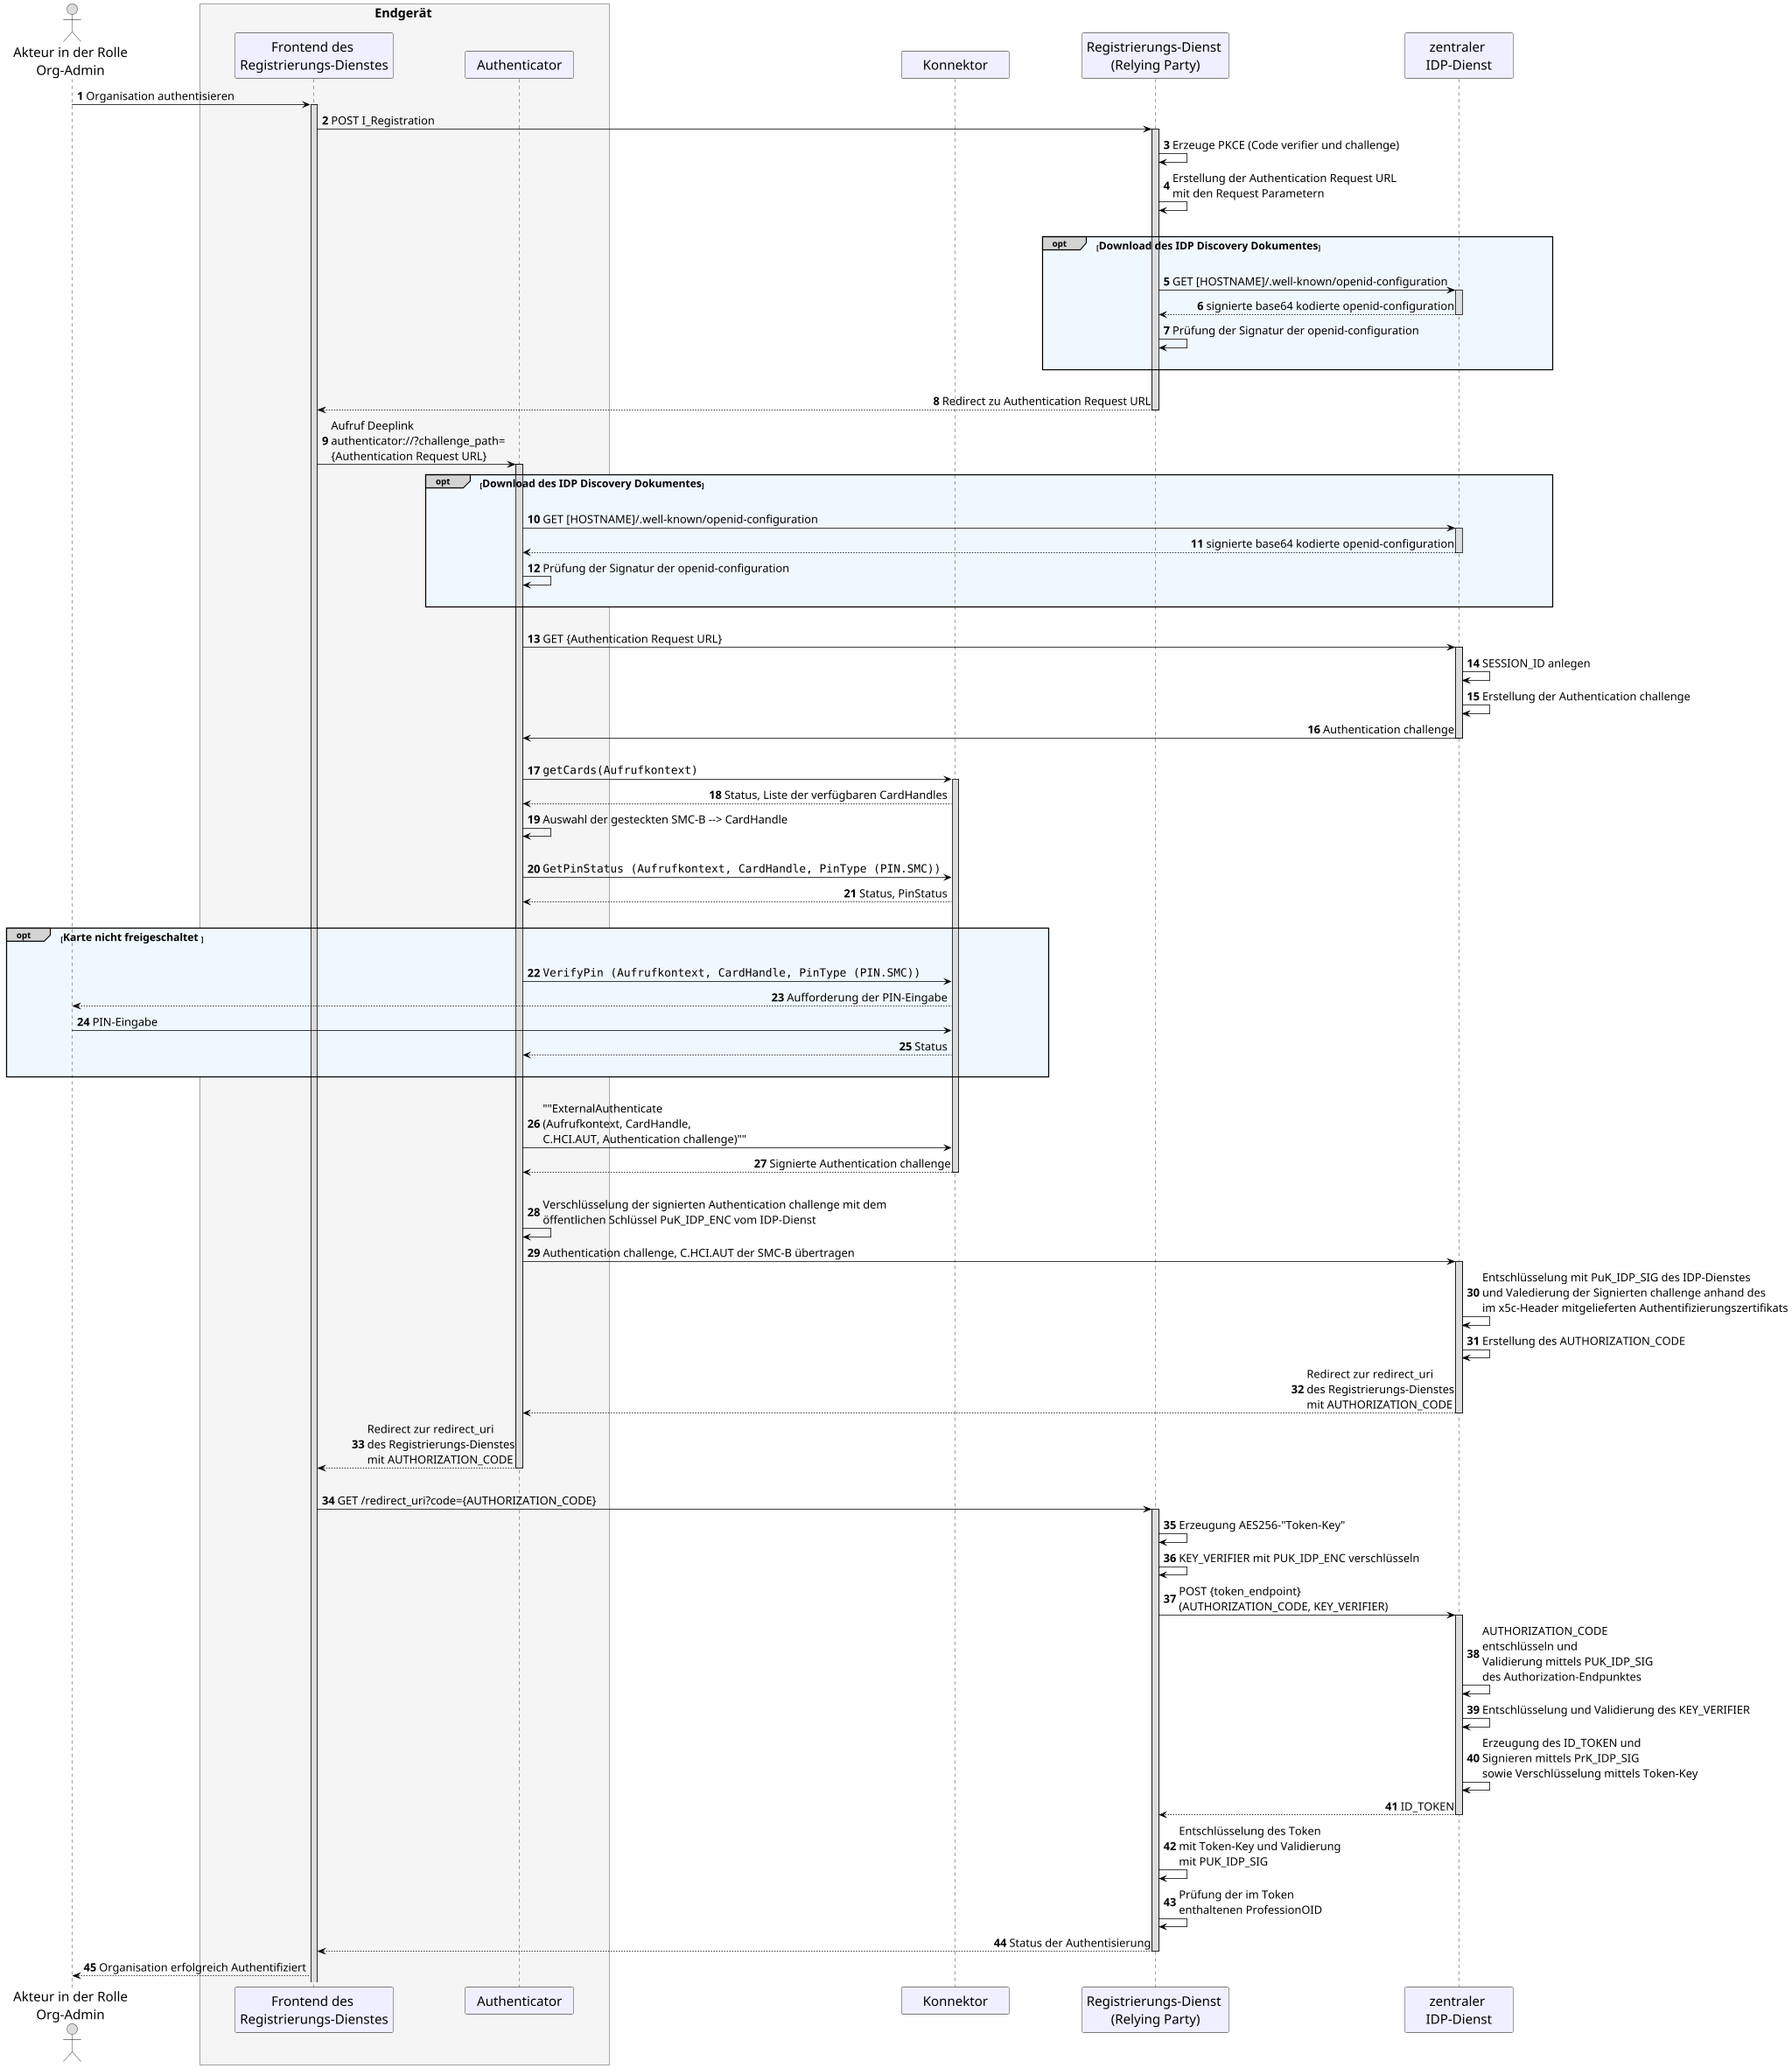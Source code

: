 @startuml

skinparam sequenceMessageAlign direction
skinparam WrapWidth 300
skinparam minClassWidth 150
skinparam BoxPadding 1
skinparam ParticipantPadding 50
skinparam sequenceReferenceHeaderBackgroundColor palegreen
scale max 2048 width

skinparam sequence {
ArrowColor black
ArrowFontSize 17
ActorBorderColor black
LifeLineBorderColor black
LifeLineBackgroundColor Gainsboro

ParticipantBorderColor Motivation
ParticipantBackgroundColor Motivation
ParticipantFontSize 20
ParticipantFontColor black
ParticipantBorderColor Black
ParticipantBackgroundColor MOTIVATION

ActorBackgroundColor Gainsboro
ActorFontColor black
ActorFontSize 20
}

autonumber

actor oa as "Akteur in der Rolle\nOrg-Admin"
  box <size:19>Endgerät</size> #WhiteSmoke
  participant wb as "Frontend des \nRegistrierungs-Dienstes"
  participant au as "Authenticator"
  end box
participant ko as "Konnektor"
participant rd as "Registrierungs-Dienst \n(Relying Party)"
participant ip as "zentraler \nIDP-Dienst"

oa -> wb: Organisation authentisieren 

 activate wb
wb -> rd:POST I_Registration
 
 activate rd
rd->rd: Erzeuge PKCE (Code verifier und challenge)
rd->rd: Erstellung der Authentication Request URL\nmit den Request Parametern
        |||
          opt#LightGrey #AliceBlue <size:16>Download des IDP Discovery Dokumentes</size>
          |||        
            rd -> ip:GET [HOSTNAME]/.well-known/openid-configuration
            activate ip
            ip --> rd:signierte base64 kodierte openid-configuration 
            deactivate ip
            rd -> rd:Prüfung der Signatur der openid-configuration
          |||
          end
|||
rd --> wb: Redirect zu Authentication Request URL 
 deactivate rd

        wb -> au: Aufruf Deeplink \nauthenticator://?challenge_path=\n{Authentication Request URL} 
        activate au        
          opt#LightGrey #AliceBlue <size:16>Download des IDP Discovery Dokumentes</size>
          |||        
            au -> ip:GET [HOSTNAME]/.well-known/openid-configuration
            activate ip
            ip --> au:signierte base64 kodierte openid-configuration 
            deactivate ip
            au -> au:Prüfung der Signatur der openid-configuration
          |||
          end
        |||
        au -> ip: GET {Authentication Request URL}
        activate ip
        ip -> ip: SESSION_ID anlegen
        ip -> ip: Erstellung der Authentication challenge
                
        ip -> au: Authentication challenge
        deactivate ip
        |||
        au -> ko: ""getCards(Aufrufkontext)""
         activate ko
        ko --> au: Status, Liste der verfügbaren CardHandles
        au -> au: Auswahl der gesteckten SMC-B --> CardHandle
        |||
        au -> ko: ""GetPinStatus (Aufrufkontext, CardHandle, PinType (PIN.SMC))""
        ko --> au: Status, PinStatus
        |||
          opt#LightGrey #AliceBlue <size:16>Karte nicht freigeschaltet </size>
          |||
            au -> ko: ""VerifyPin (Aufrufkontext, CardHandle, PinType (PIN.SMC))""
            ko --> oa: Aufforderung der PIN-Eingabe
            oa -> ko: PIN-Eingabe
            ko --> au: Status
          |||
          end
        |||
        au -> ko: ""ExternalAuthenticate\n(Aufrufkontext, CardHandle,\nC.HCI.AUT, Authentication challenge)""
        ko --> au: Signierte Authentication challenge
          deactivate ko
        |||
        au -> au: Verschlüsselung der signierten Authentication challenge mit dem \nöffentlichen Schlüssel PuK_IDP_ENC vom IDP-Dienst
        au ->ip: Authentication challenge, C.HCI.AUT der SMC-B übertragen
        activate ip
        ip -> ip: Entschlüsselung mit PuK_IDP_SIG des IDP-Dienstes \nund Valedierung der Signierten challenge anhand des \nim x5c-Header mitgelieferten Authentifizierungszertifikats
        ip -> ip: Erstellung des AUTHORIZATION_CODE
        ip --> au: Redirect zur redirect_uri\ndes Registrierungs-Dienstes\nmit AUTHORIZATION_CODE
          deactivate ip
        au --> wb: Redirect zur redirect_uri\ndes Registrierungs-Dienstes\nmit AUTHORIZATION_CODE
          deactivate au
        |||
        wb -> rd: GET /redirect_uri?code={AUTHORIZATION_CODE}
          activate rd
        rd -> rd: Erzeugung AES256-"Token-Key"
        rd -> rd: KEY_VERIFIER mit PUK_IDP_ENC verschlüsseln
        rd -> ip: POST {token_endpoint}\n(AUTHORIZATION_CODE, KEY_VERIFIER)
         activate ip
        ip -> ip: AUTHORIZATION_CODE\nentschlüsseln und\nValidierung mittels PUK_IDP_SIG\ndes Authorization-Endpunktes
        ip -> ip: Entschlüsselung und Validierung des KEY_VERIFIER
        ip -> ip: Erzeugung des ID_TOKEN und\nSignieren mittels PrK_IDP_SIG\nsowie Verschlüsselung mittels Token-Key
        ip --> rd: ID_TOKEN
         deactivate ip
        rd -> rd:  Entschlüsselung des Token\nmit Token-Key und Validierung\nmit PUK_IDP_SIG
        rd -> rd: Prüfung der im Token\nenthaltenen ProfessionOID
        rd --> wb: Status der Authentisierung
         deactivate rd
        wb --> oa: Organisation erfolgreich Authentifiziert
@enduml
